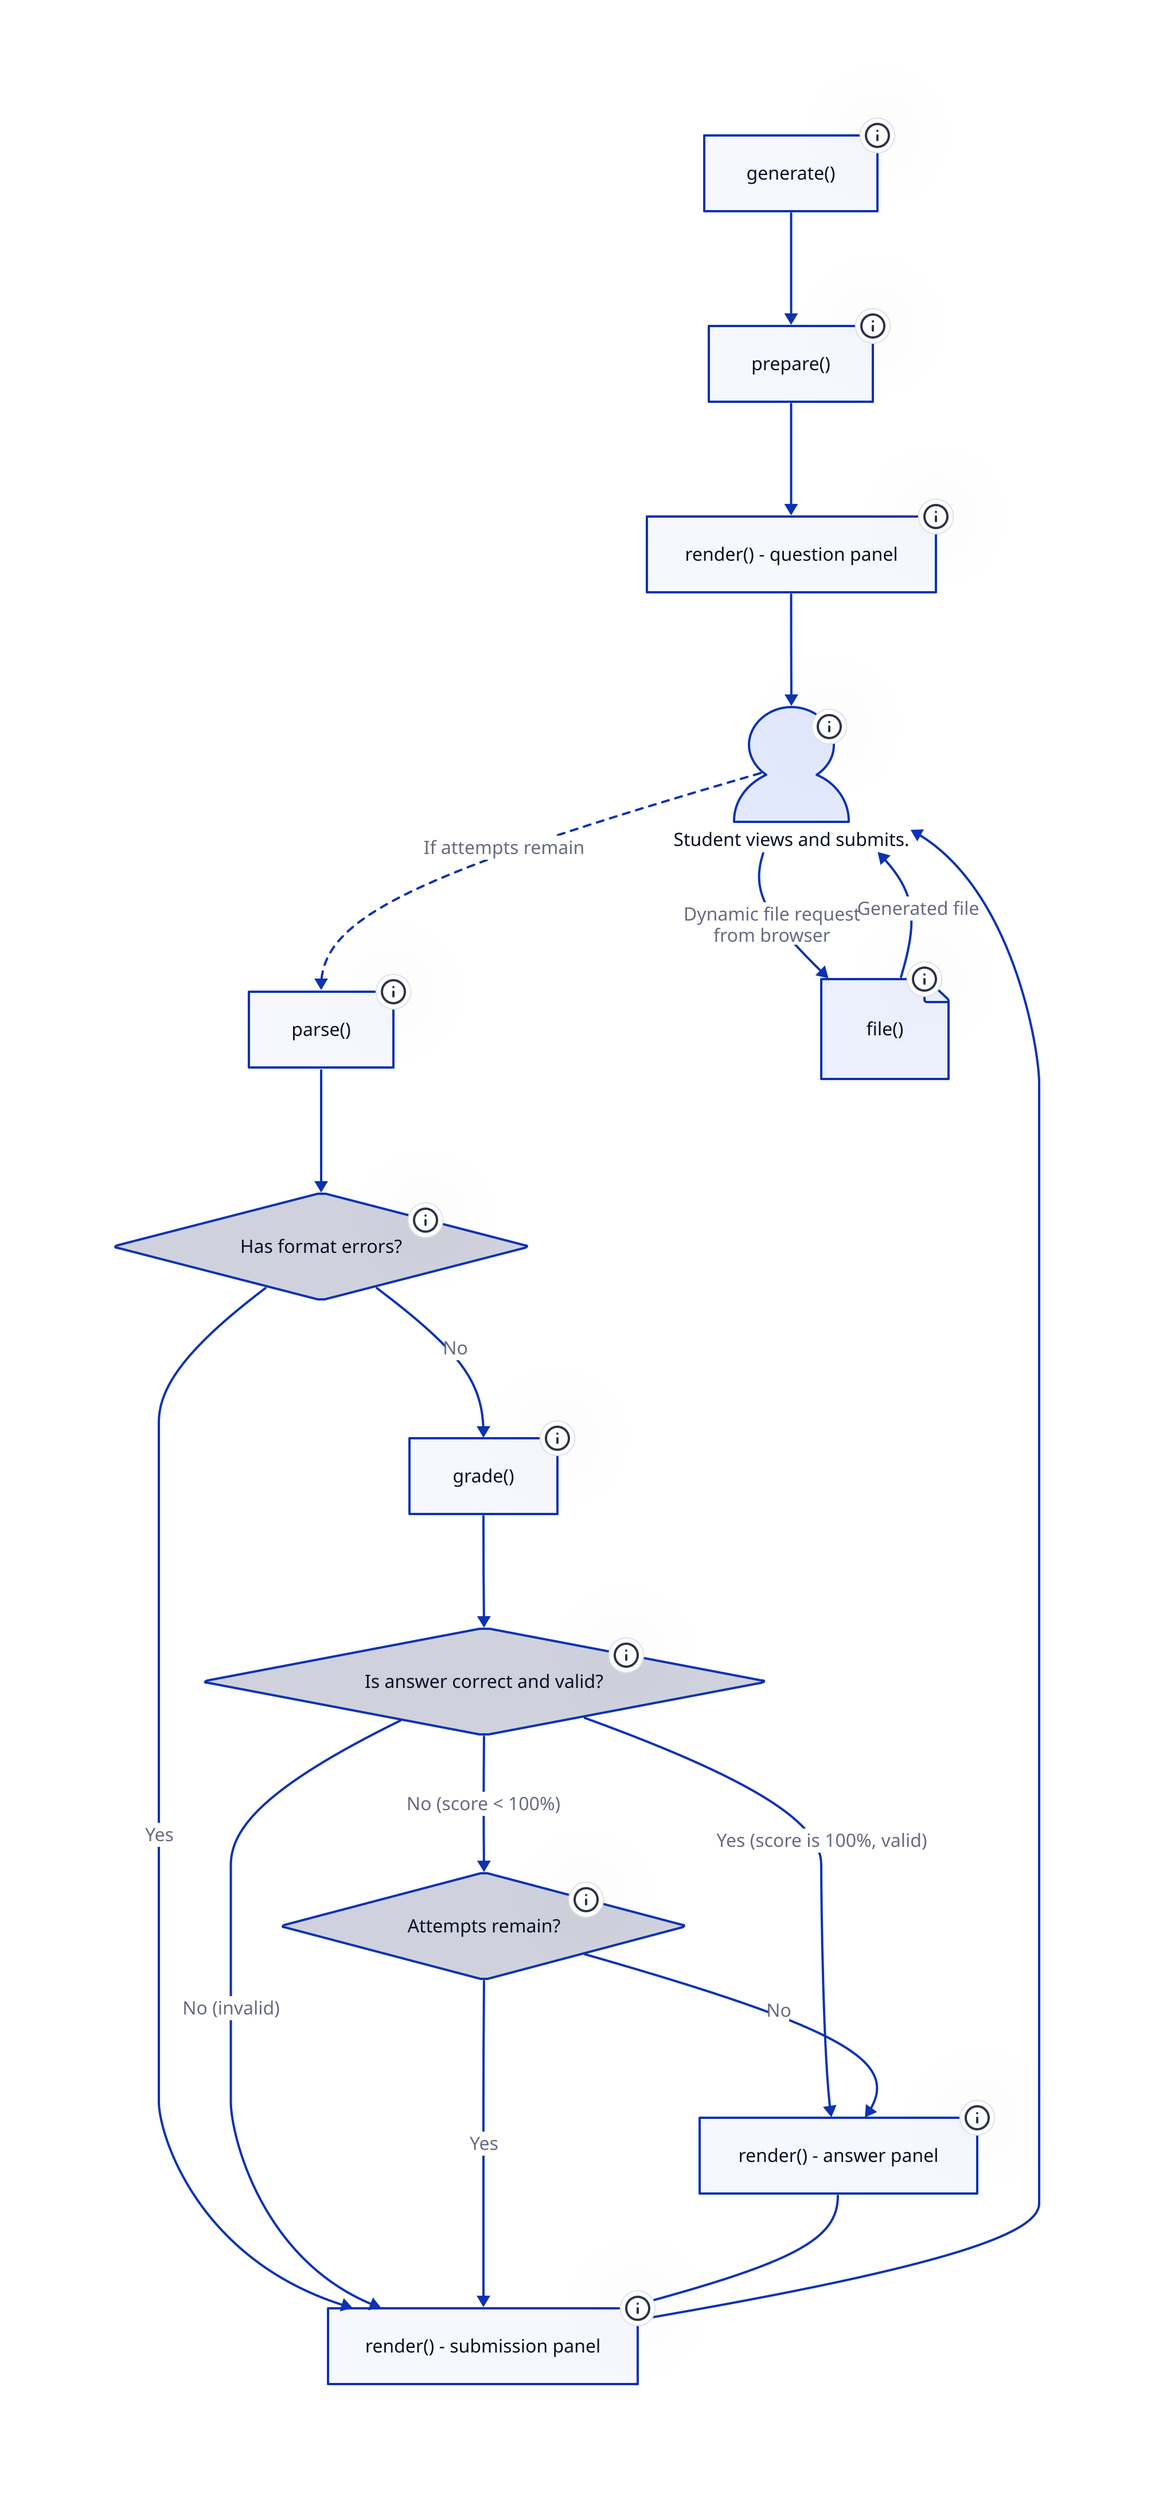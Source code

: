 # Shapes
generate: "generate()" {
  tooltip: "Generate random parameters and correct answers"
}
prepare: "prepare()" {
  tooltip: "Post-process element data after generate()"
}
render_question: "render() - question panel" {
  tooltip: "Render question.html for initial view"
}
student_interaction: "Student views and submits." {
  tooltip: " The student can only submit if they have attempts remaining."
  shape: person
  width: 100
  height: 100
}
parse: "parse()" {
  tooltip: "Parse submitted answers, check format"
}
check_format: "Has format errors?" {
  shape: diamond
  tooltip: "Check data['format_errors']"
}

grade: "grade()" {
  tooltip: "Grade the submission, set score and feedback"
}
check_correct: "Is answer correct and valid?" {
  shape: diamond
  tooltip: "Check data['score']"
}
render_submission: "render() - submission panel" {
  tooltip: "Render question.html showing submission and feedback. Multiple submissions can be shown."
}
render_answer: "render() - answer panel" {
  tooltip: "Render question.html showing correct answer (if enabled)"
}
check_attempts: "Attempts remain?" {
  shape: diamond
  tooltip: "Decrement the student's attempts. Check if the student has more attempts available after decrementing."
}
file: "file()" {
  tooltip: "Dynamically generated file"
  shape: page
}
# Flow
generate -> prepare
prepare -> render_question
render_question -> student_interaction
student_interaction -> parse: "If attempts remain" {
  style: {
    stroke-dash: 3
  }
}
parse -> check_format

# If format errors, show question panel again with errors
check_format -> render_submission: Yes

# If no format errors, proceed to grading
check_format -> grade: No

grade -> check_correct

render_submission -> student_interaction

# If correct, show answer panel
check_correct -> render_answer: "Yes (score is 100%, valid)"

# If incorrect, show submission panel
check_correct -> check_attempts: "No (score < 100%)"

check_correct -> render_submission: "No (invalid)"

# After rendering submission, check if attempts remain
check_attempts -> render_submission: "Yes"

# If no attempts remain, show the answer panel
check_attempts -> render_answer: "No"

render_answer -> render_submission
# Dynamic file generation
file -> student_interaction: "Generated file"
student_interaction -> file: "Dynamic file request \n from browser"
